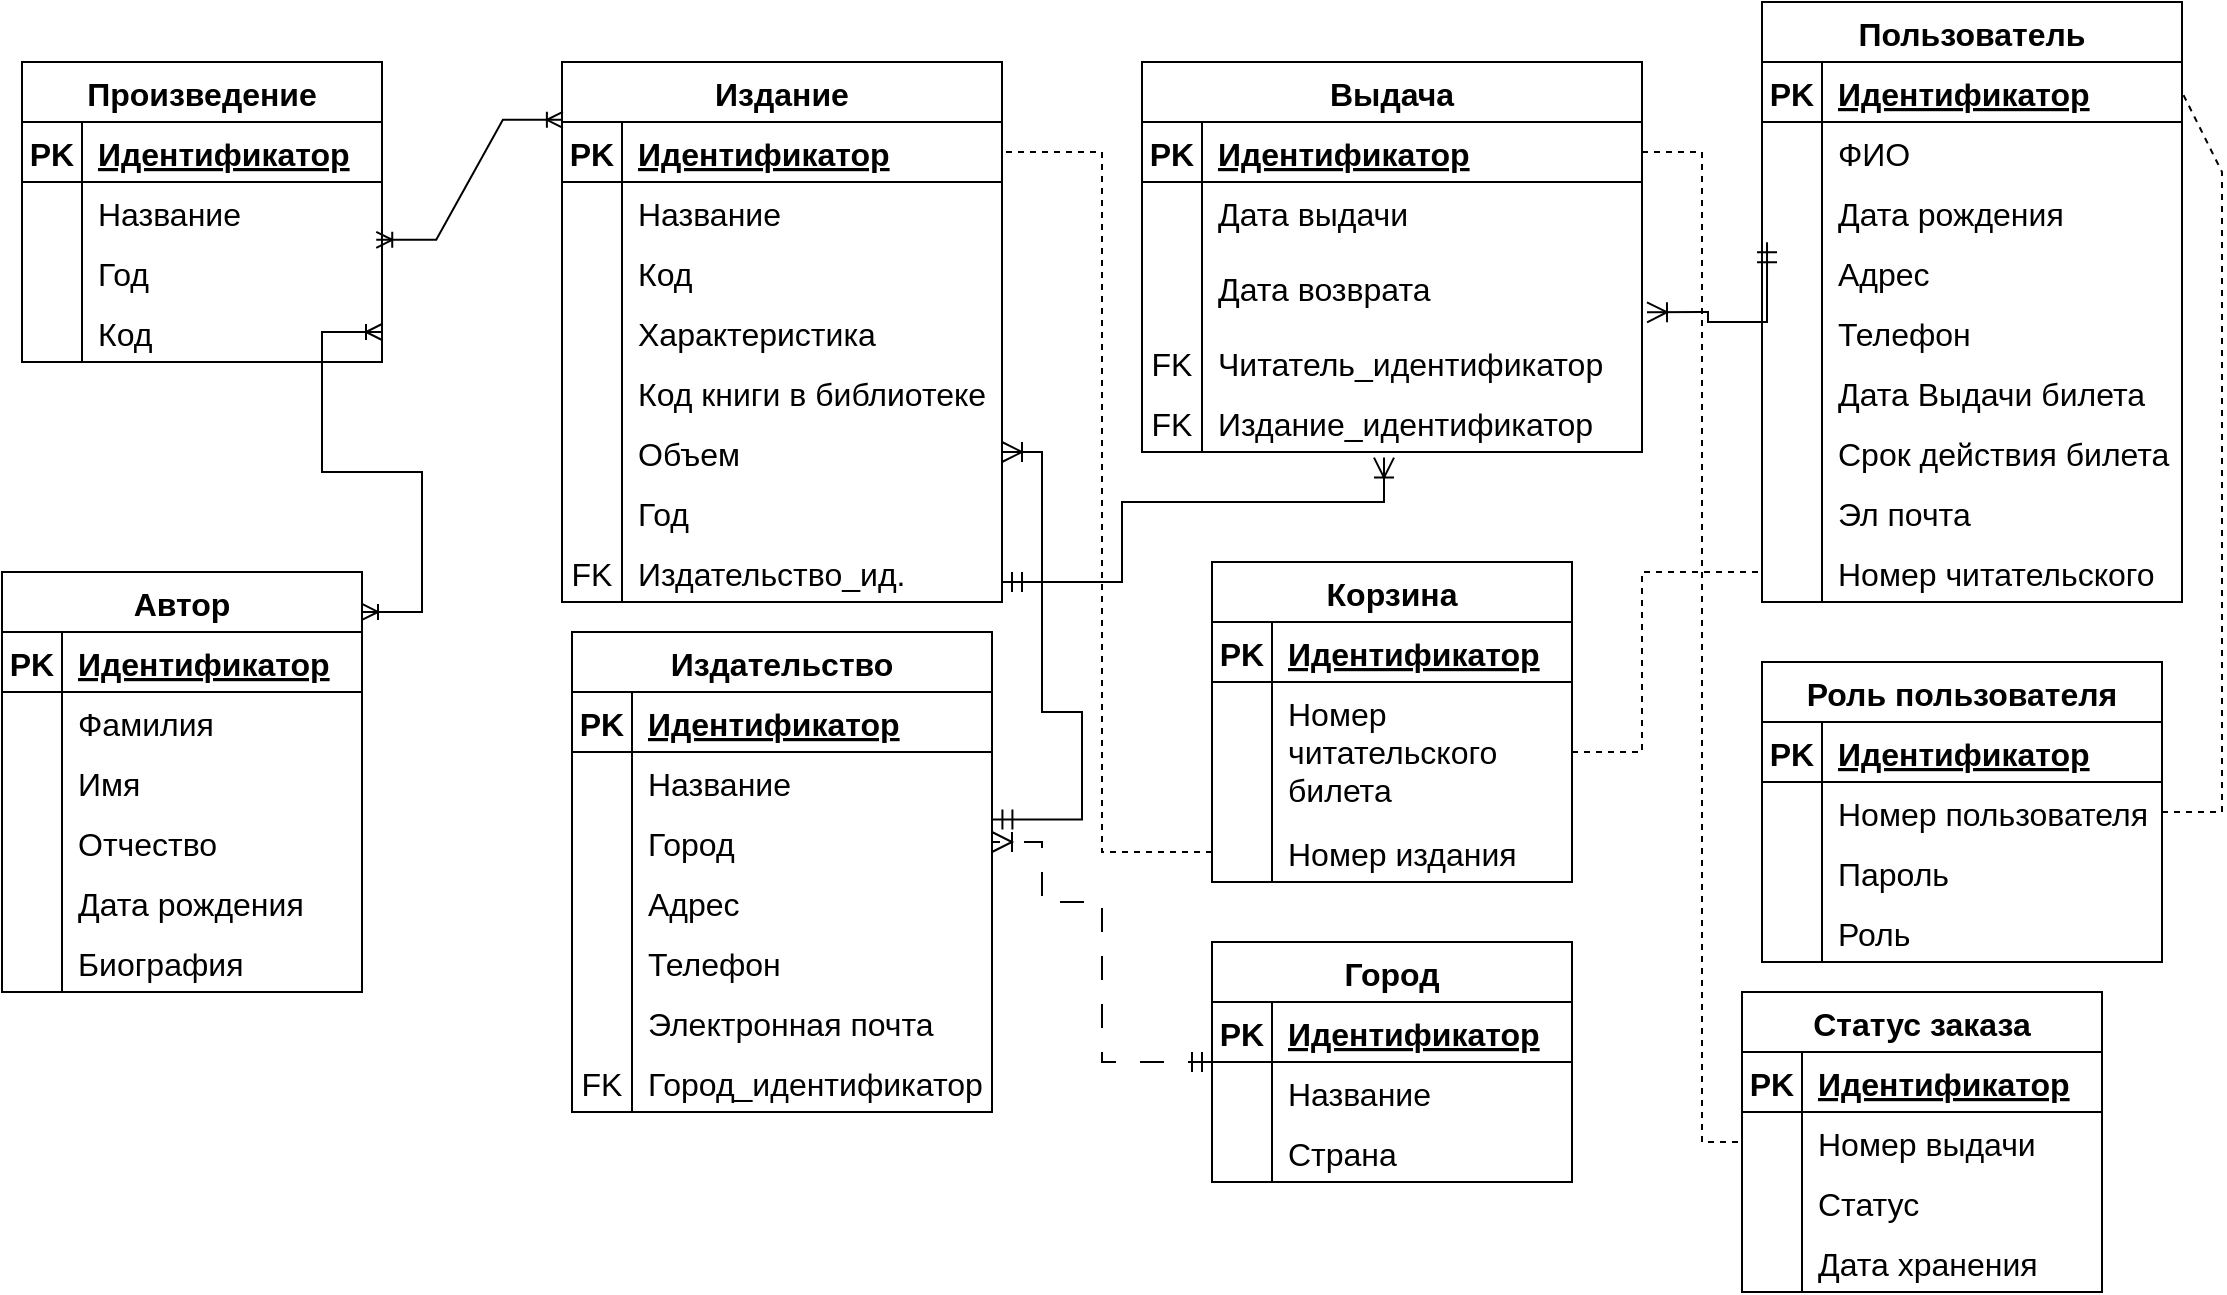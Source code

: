 <mxfile version="21.0.4" type="device"><diagram name="Page-1" id="e56a1550-8fbb-45ad-956c-1786394a9013"><mxGraphModel dx="1335" dy="730" grid="1" gridSize="10" guides="1" tooltips="1" connect="1" arrows="1" fold="1" page="1" pageScale="1" pageWidth="1100" pageHeight="850" background="none" math="0" shadow="0"><root><mxCell id="0"/><mxCell id="1" parent="0"/><mxCell id="myYIvVe0t33421_uYdhf-17" value="Пользователь" style="shape=table;startSize=30;container=1;collapsible=1;childLayout=tableLayout;fixedRows=1;rowLines=0;fontStyle=1;align=center;resizeLast=1;fontSize=16;" parent="1" vertex="1"><mxGeometry x="920" y="30" width="210" height="300" as="geometry"/></mxCell><mxCell id="myYIvVe0t33421_uYdhf-18" value="" style="shape=tableRow;horizontal=0;startSize=0;swimlaneHead=0;swimlaneBody=0;fillColor=none;collapsible=0;dropTarget=0;points=[[0,0.5],[1,0.5]];portConstraint=eastwest;top=0;left=0;right=0;bottom=1;fontSize=16;" parent="myYIvVe0t33421_uYdhf-17" vertex="1"><mxGeometry y="30" width="210" height="30" as="geometry"/></mxCell><mxCell id="myYIvVe0t33421_uYdhf-19" value="PK" style="shape=partialRectangle;connectable=0;fillColor=none;top=0;left=0;bottom=0;right=0;fontStyle=1;overflow=hidden;fontSize=16;" parent="myYIvVe0t33421_uYdhf-18" vertex="1"><mxGeometry width="30" height="30" as="geometry"><mxRectangle width="30" height="30" as="alternateBounds"/></mxGeometry></mxCell><mxCell id="myYIvVe0t33421_uYdhf-20" value="Идентификатор" style="shape=partialRectangle;connectable=0;fillColor=none;top=0;left=0;bottom=0;right=0;align=left;spacingLeft=6;fontStyle=5;overflow=hidden;fontSize=16;" parent="myYIvVe0t33421_uYdhf-18" vertex="1"><mxGeometry x="30" width="180" height="30" as="geometry"><mxRectangle width="180" height="30" as="alternateBounds"/></mxGeometry></mxCell><mxCell id="myYIvVe0t33421_uYdhf-21" value="" style="shape=tableRow;horizontal=0;startSize=0;swimlaneHead=0;swimlaneBody=0;fillColor=none;collapsible=0;dropTarget=0;points=[[0,0.5],[1,0.5]];portConstraint=eastwest;top=0;left=0;right=0;bottom=0;fontSize=16;" parent="myYIvVe0t33421_uYdhf-17" vertex="1"><mxGeometry y="60" width="210" height="30" as="geometry"/></mxCell><mxCell id="myYIvVe0t33421_uYdhf-22" value="" style="shape=partialRectangle;connectable=0;fillColor=none;top=0;left=0;bottom=0;right=0;editable=1;overflow=hidden;fontSize=16;" parent="myYIvVe0t33421_uYdhf-21" vertex="1"><mxGeometry width="30" height="30" as="geometry"><mxRectangle width="30" height="30" as="alternateBounds"/></mxGeometry></mxCell><mxCell id="myYIvVe0t33421_uYdhf-23" value="ФИО" style="shape=partialRectangle;connectable=0;fillColor=none;top=0;left=0;bottom=0;right=0;align=left;spacingLeft=6;overflow=hidden;fontSize=16;" parent="myYIvVe0t33421_uYdhf-21" vertex="1"><mxGeometry x="30" width="180" height="30" as="geometry"><mxRectangle width="180" height="30" as="alternateBounds"/></mxGeometry></mxCell><mxCell id="myYIvVe0t33421_uYdhf-24" value="" style="shape=tableRow;horizontal=0;startSize=0;swimlaneHead=0;swimlaneBody=0;fillColor=none;collapsible=0;dropTarget=0;points=[[0,0.5],[1,0.5]];portConstraint=eastwest;top=0;left=0;right=0;bottom=0;fontSize=16;" parent="myYIvVe0t33421_uYdhf-17" vertex="1"><mxGeometry y="90" width="210" height="30" as="geometry"/></mxCell><mxCell id="myYIvVe0t33421_uYdhf-25" value="" style="shape=partialRectangle;connectable=0;fillColor=none;top=0;left=0;bottom=0;right=0;editable=1;overflow=hidden;fontSize=16;" parent="myYIvVe0t33421_uYdhf-24" vertex="1"><mxGeometry width="30" height="30" as="geometry"><mxRectangle width="30" height="30" as="alternateBounds"/></mxGeometry></mxCell><mxCell id="myYIvVe0t33421_uYdhf-26" value="Дата рождения" style="shape=partialRectangle;connectable=0;fillColor=none;top=0;left=0;bottom=0;right=0;align=left;spacingLeft=6;overflow=hidden;fontSize=16;" parent="myYIvVe0t33421_uYdhf-24" vertex="1"><mxGeometry x="30" width="180" height="30" as="geometry"><mxRectangle width="180" height="30" as="alternateBounds"/></mxGeometry></mxCell><mxCell id="myYIvVe0t33421_uYdhf-27" value="" style="shape=tableRow;horizontal=0;startSize=0;swimlaneHead=0;swimlaneBody=0;fillColor=none;collapsible=0;dropTarget=0;points=[[0,0.5],[1,0.5]];portConstraint=eastwest;top=0;left=0;right=0;bottom=0;fontSize=16;" parent="myYIvVe0t33421_uYdhf-17" vertex="1"><mxGeometry y="120" width="210" height="30" as="geometry"/></mxCell><mxCell id="myYIvVe0t33421_uYdhf-28" value="" style="shape=partialRectangle;connectable=0;fillColor=none;top=0;left=0;bottom=0;right=0;editable=1;overflow=hidden;fontSize=16;" parent="myYIvVe0t33421_uYdhf-27" vertex="1"><mxGeometry width="30" height="30" as="geometry"><mxRectangle width="30" height="30" as="alternateBounds"/></mxGeometry></mxCell><mxCell id="myYIvVe0t33421_uYdhf-29" value="Адрес" style="shape=partialRectangle;connectable=0;fillColor=none;top=0;left=0;bottom=0;right=0;align=left;spacingLeft=6;overflow=hidden;fontSize=16;" parent="myYIvVe0t33421_uYdhf-27" vertex="1"><mxGeometry x="30" width="180" height="30" as="geometry"><mxRectangle width="180" height="30" as="alternateBounds"/></mxGeometry></mxCell><mxCell id="myYIvVe0t33421_uYdhf-30" value="" style="shape=tableRow;horizontal=0;startSize=0;swimlaneHead=0;swimlaneBody=0;fillColor=none;collapsible=0;dropTarget=0;points=[[0,0.5],[1,0.5]];portConstraint=eastwest;top=0;left=0;right=0;bottom=0;fontSize=16;" parent="myYIvVe0t33421_uYdhf-17" vertex="1"><mxGeometry y="150" width="210" height="30" as="geometry"/></mxCell><mxCell id="myYIvVe0t33421_uYdhf-31" value="" style="shape=partialRectangle;connectable=0;fillColor=none;top=0;left=0;bottom=0;right=0;editable=1;overflow=hidden;fontSize=16;" parent="myYIvVe0t33421_uYdhf-30" vertex="1"><mxGeometry width="30" height="30" as="geometry"><mxRectangle width="30" height="30" as="alternateBounds"/></mxGeometry></mxCell><mxCell id="myYIvVe0t33421_uYdhf-32" value="Телефон" style="shape=partialRectangle;connectable=0;fillColor=none;top=0;left=0;bottom=0;right=0;align=left;spacingLeft=6;overflow=hidden;fontSize=16;" parent="myYIvVe0t33421_uYdhf-30" vertex="1"><mxGeometry x="30" width="180" height="30" as="geometry"><mxRectangle width="180" height="30" as="alternateBounds"/></mxGeometry></mxCell><mxCell id="myYIvVe0t33421_uYdhf-33" value="" style="shape=tableRow;horizontal=0;startSize=0;swimlaneHead=0;swimlaneBody=0;fillColor=none;collapsible=0;dropTarget=0;points=[[0,0.5],[1,0.5]];portConstraint=eastwest;top=0;left=0;right=0;bottom=0;fontSize=16;" parent="myYIvVe0t33421_uYdhf-17" vertex="1"><mxGeometry y="180" width="210" height="30" as="geometry"/></mxCell><mxCell id="myYIvVe0t33421_uYdhf-34" value="" style="shape=partialRectangle;connectable=0;fillColor=none;top=0;left=0;bottom=0;right=0;editable=1;overflow=hidden;fontSize=16;" parent="myYIvVe0t33421_uYdhf-33" vertex="1"><mxGeometry width="30" height="30" as="geometry"><mxRectangle width="30" height="30" as="alternateBounds"/></mxGeometry></mxCell><mxCell id="myYIvVe0t33421_uYdhf-35" value="Дата Выдачи билета" style="shape=partialRectangle;connectable=0;fillColor=none;top=0;left=0;bottom=0;right=0;align=left;spacingLeft=6;overflow=hidden;fontSize=16;" parent="myYIvVe0t33421_uYdhf-33" vertex="1"><mxGeometry x="30" width="180" height="30" as="geometry"><mxRectangle width="180" height="30" as="alternateBounds"/></mxGeometry></mxCell><mxCell id="myYIvVe0t33421_uYdhf-36" value="" style="shape=tableRow;horizontal=0;startSize=0;swimlaneHead=0;swimlaneBody=0;fillColor=none;collapsible=0;dropTarget=0;points=[[0,0.5],[1,0.5]];portConstraint=eastwest;top=0;left=0;right=0;bottom=0;fontSize=16;" parent="myYIvVe0t33421_uYdhf-17" vertex="1"><mxGeometry y="210" width="210" height="30" as="geometry"/></mxCell><mxCell id="myYIvVe0t33421_uYdhf-37" value="" style="shape=partialRectangle;connectable=0;fillColor=none;top=0;left=0;bottom=0;right=0;editable=1;overflow=hidden;fontSize=16;" parent="myYIvVe0t33421_uYdhf-36" vertex="1"><mxGeometry width="30" height="30" as="geometry"><mxRectangle width="30" height="30" as="alternateBounds"/></mxGeometry></mxCell><mxCell id="myYIvVe0t33421_uYdhf-38" value="Срок действия билета" style="shape=partialRectangle;connectable=0;fillColor=none;top=0;left=0;bottom=0;right=0;align=left;spacingLeft=6;overflow=hidden;fontSize=16;" parent="myYIvVe0t33421_uYdhf-36" vertex="1"><mxGeometry x="30" width="180" height="30" as="geometry"><mxRectangle width="180" height="30" as="alternateBounds"/></mxGeometry></mxCell><mxCell id="UnavLUG_E9TTAI3hczFX-31" value="" style="shape=tableRow;horizontal=0;startSize=0;swimlaneHead=0;swimlaneBody=0;fillColor=none;collapsible=0;dropTarget=0;points=[[0,0.5],[1,0.5]];portConstraint=eastwest;top=0;left=0;right=0;bottom=0;fontSize=16;" vertex="1" parent="myYIvVe0t33421_uYdhf-17"><mxGeometry y="240" width="210" height="30" as="geometry"/></mxCell><mxCell id="UnavLUG_E9TTAI3hczFX-32" value="" style="shape=partialRectangle;connectable=0;fillColor=none;top=0;left=0;bottom=0;right=0;editable=1;overflow=hidden;fontSize=16;" vertex="1" parent="UnavLUG_E9TTAI3hczFX-31"><mxGeometry width="30" height="30" as="geometry"><mxRectangle width="30" height="30" as="alternateBounds"/></mxGeometry></mxCell><mxCell id="UnavLUG_E9TTAI3hczFX-33" value="Эл почта" style="shape=partialRectangle;connectable=0;fillColor=none;top=0;left=0;bottom=0;right=0;align=left;spacingLeft=6;overflow=hidden;fontSize=16;" vertex="1" parent="UnavLUG_E9TTAI3hczFX-31"><mxGeometry x="30" width="180" height="30" as="geometry"><mxRectangle width="180" height="30" as="alternateBounds"/></mxGeometry></mxCell><mxCell id="UnavLUG_E9TTAI3hczFX-59" value="" style="shape=tableRow;horizontal=0;startSize=0;swimlaneHead=0;swimlaneBody=0;fillColor=none;collapsible=0;dropTarget=0;points=[[0,0.5],[1,0.5]];portConstraint=eastwest;top=0;left=0;right=0;bottom=0;fontSize=16;" vertex="1" parent="myYIvVe0t33421_uYdhf-17"><mxGeometry y="270" width="210" height="30" as="geometry"/></mxCell><mxCell id="UnavLUG_E9TTAI3hczFX-60" value="" style="shape=partialRectangle;connectable=0;fillColor=none;top=0;left=0;bottom=0;right=0;editable=1;overflow=hidden;fontSize=16;" vertex="1" parent="UnavLUG_E9TTAI3hczFX-59"><mxGeometry width="30" height="30" as="geometry"><mxRectangle width="30" height="30" as="alternateBounds"/></mxGeometry></mxCell><mxCell id="UnavLUG_E9TTAI3hczFX-61" value="Номер читательского" style="shape=partialRectangle;connectable=0;fillColor=none;top=0;left=0;bottom=0;right=0;align=left;spacingLeft=6;overflow=hidden;fontSize=16;" vertex="1" parent="UnavLUG_E9TTAI3hczFX-59"><mxGeometry x="30" width="180" height="30" as="geometry"><mxRectangle width="180" height="30" as="alternateBounds"/></mxGeometry></mxCell><mxCell id="myYIvVe0t33421_uYdhf-39" value="Издание" style="shape=table;startSize=30;container=1;collapsible=1;childLayout=tableLayout;fixedRows=1;rowLines=0;fontStyle=1;align=center;resizeLast=1;fontSize=16;" parent="1" vertex="1"><mxGeometry x="320" y="60" width="220" height="270" as="geometry"/></mxCell><mxCell id="myYIvVe0t33421_uYdhf-40" value="" style="shape=tableRow;horizontal=0;startSize=0;swimlaneHead=0;swimlaneBody=0;fillColor=none;collapsible=0;dropTarget=0;points=[[0,0.5],[1,0.5]];portConstraint=eastwest;top=0;left=0;right=0;bottom=1;fontSize=16;" parent="myYIvVe0t33421_uYdhf-39" vertex="1"><mxGeometry y="30" width="220" height="30" as="geometry"/></mxCell><mxCell id="myYIvVe0t33421_uYdhf-41" value="PK" style="shape=partialRectangle;connectable=0;fillColor=none;top=0;left=0;bottom=0;right=0;fontStyle=1;overflow=hidden;fontSize=16;" parent="myYIvVe0t33421_uYdhf-40" vertex="1"><mxGeometry width="30" height="30" as="geometry"><mxRectangle width="30" height="30" as="alternateBounds"/></mxGeometry></mxCell><mxCell id="myYIvVe0t33421_uYdhf-42" value="Идентификатор" style="shape=partialRectangle;connectable=0;fillColor=none;top=0;left=0;bottom=0;right=0;align=left;spacingLeft=6;fontStyle=5;overflow=hidden;fontSize=16;" parent="myYIvVe0t33421_uYdhf-40" vertex="1"><mxGeometry x="30" width="190" height="30" as="geometry"><mxRectangle width="190" height="30" as="alternateBounds"/></mxGeometry></mxCell><mxCell id="myYIvVe0t33421_uYdhf-43" value="" style="shape=tableRow;horizontal=0;startSize=0;swimlaneHead=0;swimlaneBody=0;fillColor=none;collapsible=0;dropTarget=0;points=[[0,0.5],[1,0.5]];portConstraint=eastwest;top=0;left=0;right=0;bottom=0;fontSize=16;" parent="myYIvVe0t33421_uYdhf-39" vertex="1"><mxGeometry y="60" width="220" height="30" as="geometry"/></mxCell><mxCell id="myYIvVe0t33421_uYdhf-44" value="" style="shape=partialRectangle;connectable=0;fillColor=none;top=0;left=0;bottom=0;right=0;editable=1;overflow=hidden;fontSize=16;" parent="myYIvVe0t33421_uYdhf-43" vertex="1"><mxGeometry width="30" height="30" as="geometry"><mxRectangle width="30" height="30" as="alternateBounds"/></mxGeometry></mxCell><mxCell id="myYIvVe0t33421_uYdhf-45" value="Название" style="shape=partialRectangle;connectable=0;fillColor=none;top=0;left=0;bottom=0;right=0;align=left;spacingLeft=6;overflow=hidden;fontSize=16;" parent="myYIvVe0t33421_uYdhf-43" vertex="1"><mxGeometry x="30" width="190" height="30" as="geometry"><mxRectangle width="190" height="30" as="alternateBounds"/></mxGeometry></mxCell><mxCell id="Va_UEapmB3IyNcj6LLNK-4" value="" style="shape=tableRow;horizontal=0;startSize=0;swimlaneHead=0;swimlaneBody=0;fillColor=none;collapsible=0;dropTarget=0;points=[[0,0.5],[1,0.5]];portConstraint=eastwest;top=0;left=0;right=0;bottom=0;fontSize=16;" parent="myYIvVe0t33421_uYdhf-39" vertex="1"><mxGeometry y="90" width="220" height="30" as="geometry"/></mxCell><mxCell id="Va_UEapmB3IyNcj6LLNK-5" value="" style="shape=partialRectangle;connectable=0;fillColor=none;top=0;left=0;bottom=0;right=0;editable=1;overflow=hidden;fontSize=16;" parent="Va_UEapmB3IyNcj6LLNK-4" vertex="1"><mxGeometry width="30" height="30" as="geometry"><mxRectangle width="30" height="30" as="alternateBounds"/></mxGeometry></mxCell><mxCell id="Va_UEapmB3IyNcj6LLNK-6" value="Код" style="shape=partialRectangle;connectable=0;fillColor=none;top=0;left=0;bottom=0;right=0;align=left;spacingLeft=6;overflow=hidden;fontSize=16;" parent="Va_UEapmB3IyNcj6LLNK-4" vertex="1"><mxGeometry x="30" width="190" height="30" as="geometry"><mxRectangle width="190" height="30" as="alternateBounds"/></mxGeometry></mxCell><mxCell id="myYIvVe0t33421_uYdhf-46" value="" style="shape=tableRow;horizontal=0;startSize=0;swimlaneHead=0;swimlaneBody=0;fillColor=none;collapsible=0;dropTarget=0;points=[[0,0.5],[1,0.5]];portConstraint=eastwest;top=0;left=0;right=0;bottom=0;fontSize=16;" parent="myYIvVe0t33421_uYdhf-39" vertex="1"><mxGeometry y="120" width="220" height="30" as="geometry"/></mxCell><mxCell id="myYIvVe0t33421_uYdhf-47" value="" style="shape=partialRectangle;connectable=0;fillColor=none;top=0;left=0;bottom=0;right=0;editable=1;overflow=hidden;fontSize=16;" parent="myYIvVe0t33421_uYdhf-46" vertex="1"><mxGeometry width="30" height="30" as="geometry"><mxRectangle width="30" height="30" as="alternateBounds"/></mxGeometry></mxCell><mxCell id="myYIvVe0t33421_uYdhf-48" value="Характеристика" style="shape=partialRectangle;connectable=0;fillColor=none;top=0;left=0;bottom=0;right=0;align=left;spacingLeft=6;overflow=hidden;fontSize=16;" parent="myYIvVe0t33421_uYdhf-46" vertex="1"><mxGeometry x="30" width="190" height="30" as="geometry"><mxRectangle width="190" height="30" as="alternateBounds"/></mxGeometry></mxCell><mxCell id="3TWzsh1yRU3ndMUrDS3X-3" value="" style="shape=tableRow;horizontal=0;startSize=0;swimlaneHead=0;swimlaneBody=0;fillColor=none;collapsible=0;dropTarget=0;points=[[0,0.5],[1,0.5]];portConstraint=eastwest;top=0;left=0;right=0;bottom=0;fontSize=16;" parent="myYIvVe0t33421_uYdhf-39" vertex="1"><mxGeometry y="150" width="220" height="30" as="geometry"/></mxCell><mxCell id="3TWzsh1yRU3ndMUrDS3X-4" value="" style="shape=partialRectangle;connectable=0;fillColor=none;top=0;left=0;bottom=0;right=0;editable=1;overflow=hidden;fontSize=16;" parent="3TWzsh1yRU3ndMUrDS3X-3" vertex="1"><mxGeometry width="30" height="30" as="geometry"><mxRectangle width="30" height="30" as="alternateBounds"/></mxGeometry></mxCell><mxCell id="3TWzsh1yRU3ndMUrDS3X-5" value="Код книги в библиотеке" style="shape=partialRectangle;connectable=0;fillColor=none;top=0;left=0;bottom=0;right=0;align=left;spacingLeft=6;overflow=hidden;fontSize=16;" parent="3TWzsh1yRU3ndMUrDS3X-3" vertex="1"><mxGeometry x="30" width="190" height="30" as="geometry"><mxRectangle width="190" height="30" as="alternateBounds"/></mxGeometry></mxCell><mxCell id="myYIvVe0t33421_uYdhf-49" value="" style="shape=tableRow;horizontal=0;startSize=0;swimlaneHead=0;swimlaneBody=0;fillColor=none;collapsible=0;dropTarget=0;points=[[0,0.5],[1,0.5]];portConstraint=eastwest;top=0;left=0;right=0;bottom=0;fontSize=16;" parent="myYIvVe0t33421_uYdhf-39" vertex="1"><mxGeometry y="180" width="220" height="30" as="geometry"/></mxCell><mxCell id="myYIvVe0t33421_uYdhf-50" value="" style="shape=partialRectangle;connectable=0;fillColor=none;top=0;left=0;bottom=0;right=0;editable=1;overflow=hidden;fontSize=16;" parent="myYIvVe0t33421_uYdhf-49" vertex="1"><mxGeometry width="30" height="30" as="geometry"><mxRectangle width="30" height="30" as="alternateBounds"/></mxGeometry></mxCell><mxCell id="myYIvVe0t33421_uYdhf-51" value="Объем" style="shape=partialRectangle;connectable=0;fillColor=none;top=0;left=0;bottom=0;right=0;align=left;spacingLeft=6;overflow=hidden;fontSize=16;" parent="myYIvVe0t33421_uYdhf-49" vertex="1"><mxGeometry x="30" width="190" height="30" as="geometry"><mxRectangle width="190" height="30" as="alternateBounds"/></mxGeometry></mxCell><mxCell id="myYIvVe0t33421_uYdhf-65" value="" style="shape=tableRow;horizontal=0;startSize=0;swimlaneHead=0;swimlaneBody=0;fillColor=none;collapsible=0;dropTarget=0;points=[[0,0.5],[1,0.5]];portConstraint=eastwest;top=0;left=0;right=0;bottom=0;fontSize=16;" parent="myYIvVe0t33421_uYdhf-39" vertex="1"><mxGeometry y="210" width="220" height="30" as="geometry"/></mxCell><mxCell id="myYIvVe0t33421_uYdhf-66" value="" style="shape=partialRectangle;connectable=0;fillColor=none;top=0;left=0;bottom=0;right=0;editable=1;overflow=hidden;fontSize=16;" parent="myYIvVe0t33421_uYdhf-65" vertex="1"><mxGeometry width="30" height="30" as="geometry"><mxRectangle width="30" height="30" as="alternateBounds"/></mxGeometry></mxCell><mxCell id="myYIvVe0t33421_uYdhf-67" value="Год" style="shape=partialRectangle;connectable=0;fillColor=none;top=0;left=0;bottom=0;right=0;align=left;spacingLeft=6;overflow=hidden;fontSize=16;" parent="myYIvVe0t33421_uYdhf-65" vertex="1"><mxGeometry x="30" width="190" height="30" as="geometry"><mxRectangle width="190" height="30" as="alternateBounds"/></mxGeometry></mxCell><mxCell id="myYIvVe0t33421_uYdhf-88" value="" style="shape=tableRow;horizontal=0;startSize=0;swimlaneHead=0;swimlaneBody=0;fillColor=none;collapsible=0;dropTarget=0;points=[[0,0.5],[1,0.5]];portConstraint=eastwest;top=0;left=0;right=0;bottom=0;fontSize=16;" parent="myYIvVe0t33421_uYdhf-39" vertex="1"><mxGeometry y="240" width="220" height="30" as="geometry"/></mxCell><mxCell id="myYIvVe0t33421_uYdhf-89" value="FK" style="shape=partialRectangle;connectable=0;fillColor=none;top=0;left=0;bottom=0;right=0;fontStyle=0;overflow=hidden;fontSize=16;" parent="myYIvVe0t33421_uYdhf-88" vertex="1"><mxGeometry width="30" height="30" as="geometry"><mxRectangle width="30" height="30" as="alternateBounds"/></mxGeometry></mxCell><mxCell id="myYIvVe0t33421_uYdhf-90" value="Издательство_ид." style="shape=partialRectangle;connectable=0;fillColor=none;top=0;left=0;bottom=0;right=0;align=left;spacingLeft=6;fontStyle=0;overflow=hidden;fontSize=16;" parent="myYIvVe0t33421_uYdhf-88" vertex="1"><mxGeometry x="30" width="190" height="30" as="geometry"><mxRectangle width="190" height="30" as="alternateBounds"/></mxGeometry></mxCell><mxCell id="myYIvVe0t33421_uYdhf-52" value="Издательство" style="shape=table;startSize=30;container=1;collapsible=1;childLayout=tableLayout;fixedRows=1;rowLines=0;fontStyle=1;align=center;resizeLast=1;fontSize=16;" parent="1" vertex="1"><mxGeometry x="325" y="345" width="210" height="240" as="geometry"/></mxCell><mxCell id="myYIvVe0t33421_uYdhf-53" value="" style="shape=tableRow;horizontal=0;startSize=0;swimlaneHead=0;swimlaneBody=0;fillColor=none;collapsible=0;dropTarget=0;points=[[0,0.5],[1,0.5]];portConstraint=eastwest;top=0;left=0;right=0;bottom=1;fontSize=16;" parent="myYIvVe0t33421_uYdhf-52" vertex="1"><mxGeometry y="30" width="210" height="30" as="geometry"/></mxCell><mxCell id="myYIvVe0t33421_uYdhf-54" value="PK" style="shape=partialRectangle;connectable=0;fillColor=none;top=0;left=0;bottom=0;right=0;fontStyle=1;overflow=hidden;fontSize=16;" parent="myYIvVe0t33421_uYdhf-53" vertex="1"><mxGeometry width="30" height="30" as="geometry"><mxRectangle width="30" height="30" as="alternateBounds"/></mxGeometry></mxCell><mxCell id="myYIvVe0t33421_uYdhf-55" value="Идентификатор" style="shape=partialRectangle;connectable=0;fillColor=none;top=0;left=0;bottom=0;right=0;align=left;spacingLeft=6;fontStyle=5;overflow=hidden;fontSize=16;" parent="myYIvVe0t33421_uYdhf-53" vertex="1"><mxGeometry x="30" width="180" height="30" as="geometry"><mxRectangle width="180" height="30" as="alternateBounds"/></mxGeometry></mxCell><mxCell id="myYIvVe0t33421_uYdhf-56" value="" style="shape=tableRow;horizontal=0;startSize=0;swimlaneHead=0;swimlaneBody=0;fillColor=none;collapsible=0;dropTarget=0;points=[[0,0.5],[1,0.5]];portConstraint=eastwest;top=0;left=0;right=0;bottom=0;fontSize=16;" parent="myYIvVe0t33421_uYdhf-52" vertex="1"><mxGeometry y="60" width="210" height="30" as="geometry"/></mxCell><mxCell id="myYIvVe0t33421_uYdhf-57" value="" style="shape=partialRectangle;connectable=0;fillColor=none;top=0;left=0;bottom=0;right=0;editable=1;overflow=hidden;fontSize=16;" parent="myYIvVe0t33421_uYdhf-56" vertex="1"><mxGeometry width="30" height="30" as="geometry"><mxRectangle width="30" height="30" as="alternateBounds"/></mxGeometry></mxCell><mxCell id="myYIvVe0t33421_uYdhf-58" value="Название" style="shape=partialRectangle;connectable=0;fillColor=none;top=0;left=0;bottom=0;right=0;align=left;spacingLeft=6;overflow=hidden;fontSize=16;" parent="myYIvVe0t33421_uYdhf-56" vertex="1"><mxGeometry x="30" width="180" height="30" as="geometry"><mxRectangle width="180" height="30" as="alternateBounds"/></mxGeometry></mxCell><mxCell id="myYIvVe0t33421_uYdhf-59" value="" style="shape=tableRow;horizontal=0;startSize=0;swimlaneHead=0;swimlaneBody=0;fillColor=none;collapsible=0;dropTarget=0;points=[[0,0.5],[1,0.5]];portConstraint=eastwest;top=0;left=0;right=0;bottom=0;fontSize=16;" parent="myYIvVe0t33421_uYdhf-52" vertex="1"><mxGeometry y="90" width="210" height="30" as="geometry"/></mxCell><mxCell id="myYIvVe0t33421_uYdhf-60" value="" style="shape=partialRectangle;connectable=0;fillColor=none;top=0;left=0;bottom=0;right=0;editable=1;overflow=hidden;fontSize=16;" parent="myYIvVe0t33421_uYdhf-59" vertex="1"><mxGeometry width="30" height="30" as="geometry"><mxRectangle width="30" height="30" as="alternateBounds"/></mxGeometry></mxCell><mxCell id="myYIvVe0t33421_uYdhf-61" value="Город" style="shape=partialRectangle;connectable=0;fillColor=none;top=0;left=0;bottom=0;right=0;align=left;spacingLeft=6;overflow=hidden;fontSize=16;" parent="myYIvVe0t33421_uYdhf-59" vertex="1"><mxGeometry x="30" width="180" height="30" as="geometry"><mxRectangle width="180" height="30" as="alternateBounds"/></mxGeometry></mxCell><mxCell id="myYIvVe0t33421_uYdhf-62" value="" style="shape=tableRow;horizontal=0;startSize=0;swimlaneHead=0;swimlaneBody=0;fillColor=none;collapsible=0;dropTarget=0;points=[[0,0.5],[1,0.5]];portConstraint=eastwest;top=0;left=0;right=0;bottom=0;fontSize=16;" parent="myYIvVe0t33421_uYdhf-52" vertex="1"><mxGeometry y="120" width="210" height="30" as="geometry"/></mxCell><mxCell id="myYIvVe0t33421_uYdhf-63" value="" style="shape=partialRectangle;connectable=0;fillColor=none;top=0;left=0;bottom=0;right=0;editable=1;overflow=hidden;fontSize=16;" parent="myYIvVe0t33421_uYdhf-62" vertex="1"><mxGeometry width="30" height="30" as="geometry"><mxRectangle width="30" height="30" as="alternateBounds"/></mxGeometry></mxCell><mxCell id="myYIvVe0t33421_uYdhf-64" value="Адрес" style="shape=partialRectangle;connectable=0;fillColor=none;top=0;left=0;bottom=0;right=0;align=left;spacingLeft=6;overflow=hidden;fontSize=16;" parent="myYIvVe0t33421_uYdhf-62" vertex="1"><mxGeometry x="30" width="180" height="30" as="geometry"><mxRectangle width="180" height="30" as="alternateBounds"/></mxGeometry></mxCell><mxCell id="myYIvVe0t33421_uYdhf-92" value="" style="shape=tableRow;horizontal=0;startSize=0;swimlaneHead=0;swimlaneBody=0;fillColor=none;collapsible=0;dropTarget=0;points=[[0,0.5],[1,0.5]];portConstraint=eastwest;top=0;left=0;right=0;bottom=0;fontSize=16;" parent="myYIvVe0t33421_uYdhf-52" vertex="1"><mxGeometry y="150" width="210" height="30" as="geometry"/></mxCell><mxCell id="myYIvVe0t33421_uYdhf-93" value="" style="shape=partialRectangle;connectable=0;fillColor=none;top=0;left=0;bottom=0;right=0;editable=1;overflow=hidden;fontSize=16;" parent="myYIvVe0t33421_uYdhf-92" vertex="1"><mxGeometry width="30" height="30" as="geometry"><mxRectangle width="30" height="30" as="alternateBounds"/></mxGeometry></mxCell><mxCell id="myYIvVe0t33421_uYdhf-94" value="Телефон" style="shape=partialRectangle;connectable=0;fillColor=none;top=0;left=0;bottom=0;right=0;align=left;spacingLeft=6;overflow=hidden;fontSize=16;" parent="myYIvVe0t33421_uYdhf-92" vertex="1"><mxGeometry x="30" width="180" height="30" as="geometry"><mxRectangle width="180" height="30" as="alternateBounds"/></mxGeometry></mxCell><mxCell id="myYIvVe0t33421_uYdhf-95" value="" style="shape=tableRow;horizontal=0;startSize=0;swimlaneHead=0;swimlaneBody=0;fillColor=none;collapsible=0;dropTarget=0;points=[[0,0.5],[1,0.5]];portConstraint=eastwest;top=0;left=0;right=0;bottom=0;fontSize=16;" parent="myYIvVe0t33421_uYdhf-52" vertex="1"><mxGeometry y="180" width="210" height="30" as="geometry"/></mxCell><mxCell id="myYIvVe0t33421_uYdhf-96" value="" style="shape=partialRectangle;connectable=0;fillColor=none;top=0;left=0;bottom=0;right=0;editable=1;overflow=hidden;fontSize=16;" parent="myYIvVe0t33421_uYdhf-95" vertex="1"><mxGeometry width="30" height="30" as="geometry"><mxRectangle width="30" height="30" as="alternateBounds"/></mxGeometry></mxCell><mxCell id="myYIvVe0t33421_uYdhf-97" value="Электронная почта" style="shape=partialRectangle;connectable=0;fillColor=none;top=0;left=0;bottom=0;right=0;align=left;spacingLeft=6;overflow=hidden;fontSize=16;" parent="myYIvVe0t33421_uYdhf-95" vertex="1"><mxGeometry x="30" width="180" height="30" as="geometry"><mxRectangle width="180" height="30" as="alternateBounds"/></mxGeometry></mxCell><mxCell id="myYIvVe0t33421_uYdhf-99" value="" style="shape=tableRow;horizontal=0;startSize=0;swimlaneHead=0;swimlaneBody=0;fillColor=none;collapsible=0;dropTarget=0;points=[[0,0.5],[1,0.5]];portConstraint=eastwest;top=0;left=0;right=0;bottom=0;fontSize=16;" parent="myYIvVe0t33421_uYdhf-52" vertex="1"><mxGeometry y="210" width="210" height="30" as="geometry"/></mxCell><mxCell id="myYIvVe0t33421_uYdhf-100" value="FK" style="shape=partialRectangle;connectable=0;fillColor=none;top=0;left=0;bottom=0;right=0;fontStyle=0;overflow=hidden;fontSize=16;" parent="myYIvVe0t33421_uYdhf-99" vertex="1"><mxGeometry width="30" height="30" as="geometry"><mxRectangle width="30" height="30" as="alternateBounds"/></mxGeometry></mxCell><mxCell id="myYIvVe0t33421_uYdhf-101" value="Город_идентификатор" style="shape=partialRectangle;connectable=0;fillColor=none;top=0;left=0;bottom=0;right=0;align=left;spacingLeft=6;fontStyle=0;overflow=hidden;fontSize=16;" parent="myYIvVe0t33421_uYdhf-99" vertex="1"><mxGeometry x="30" width="180" height="30" as="geometry"><mxRectangle width="180" height="30" as="alternateBounds"/></mxGeometry></mxCell><mxCell id="myYIvVe0t33421_uYdhf-68" value="Город" style="shape=table;startSize=30;container=1;collapsible=1;childLayout=tableLayout;fixedRows=1;rowLines=0;fontStyle=1;align=center;resizeLast=1;fontSize=16;" parent="1" vertex="1"><mxGeometry x="645" y="500" width="180" height="120" as="geometry"/></mxCell><mxCell id="myYIvVe0t33421_uYdhf-69" value="" style="shape=tableRow;horizontal=0;startSize=0;swimlaneHead=0;swimlaneBody=0;fillColor=none;collapsible=0;dropTarget=0;points=[[0,0.5],[1,0.5]];portConstraint=eastwest;top=0;left=0;right=0;bottom=1;fontSize=16;" parent="myYIvVe0t33421_uYdhf-68" vertex="1"><mxGeometry y="30" width="180" height="30" as="geometry"/></mxCell><mxCell id="myYIvVe0t33421_uYdhf-70" value="PK" style="shape=partialRectangle;connectable=0;fillColor=none;top=0;left=0;bottom=0;right=0;fontStyle=1;overflow=hidden;fontSize=16;" parent="myYIvVe0t33421_uYdhf-69" vertex="1"><mxGeometry width="30" height="30" as="geometry"><mxRectangle width="30" height="30" as="alternateBounds"/></mxGeometry></mxCell><mxCell id="myYIvVe0t33421_uYdhf-71" value="Идентификатор" style="shape=partialRectangle;connectable=0;fillColor=none;top=0;left=0;bottom=0;right=0;align=left;spacingLeft=6;fontStyle=5;overflow=hidden;fontSize=16;" parent="myYIvVe0t33421_uYdhf-69" vertex="1"><mxGeometry x="30" width="150" height="30" as="geometry"><mxRectangle width="150" height="30" as="alternateBounds"/></mxGeometry></mxCell><mxCell id="myYIvVe0t33421_uYdhf-72" value="" style="shape=tableRow;horizontal=0;startSize=0;swimlaneHead=0;swimlaneBody=0;fillColor=none;collapsible=0;dropTarget=0;points=[[0,0.5],[1,0.5]];portConstraint=eastwest;top=0;left=0;right=0;bottom=0;fontSize=16;" parent="myYIvVe0t33421_uYdhf-68" vertex="1"><mxGeometry y="60" width="180" height="30" as="geometry"/></mxCell><mxCell id="myYIvVe0t33421_uYdhf-73" value="" style="shape=partialRectangle;connectable=0;fillColor=none;top=0;left=0;bottom=0;right=0;editable=1;overflow=hidden;fontSize=16;" parent="myYIvVe0t33421_uYdhf-72" vertex="1"><mxGeometry width="30" height="30" as="geometry"><mxRectangle width="30" height="30" as="alternateBounds"/></mxGeometry></mxCell><mxCell id="myYIvVe0t33421_uYdhf-74" value="Название" style="shape=partialRectangle;connectable=0;fillColor=none;top=0;left=0;bottom=0;right=0;align=left;spacingLeft=6;overflow=hidden;fontSize=16;" parent="myYIvVe0t33421_uYdhf-72" vertex="1"><mxGeometry x="30" width="150" height="30" as="geometry"><mxRectangle width="150" height="30" as="alternateBounds"/></mxGeometry></mxCell><mxCell id="myYIvVe0t33421_uYdhf-102" value="" style="shape=tableRow;horizontal=0;startSize=0;swimlaneHead=0;swimlaneBody=0;fillColor=none;collapsible=0;dropTarget=0;points=[[0,0.5],[1,0.5]];portConstraint=eastwest;top=0;left=0;right=0;bottom=0;fontSize=16;" parent="myYIvVe0t33421_uYdhf-68" vertex="1"><mxGeometry y="90" width="180" height="30" as="geometry"/></mxCell><mxCell id="myYIvVe0t33421_uYdhf-103" value="" style="shape=partialRectangle;connectable=0;fillColor=none;top=0;left=0;bottom=0;right=0;editable=1;overflow=hidden;fontSize=16;" parent="myYIvVe0t33421_uYdhf-102" vertex="1"><mxGeometry width="30" height="30" as="geometry"><mxRectangle width="30" height="30" as="alternateBounds"/></mxGeometry></mxCell><mxCell id="myYIvVe0t33421_uYdhf-104" value="Страна" style="shape=partialRectangle;connectable=0;fillColor=none;top=0;left=0;bottom=0;right=0;align=left;spacingLeft=6;overflow=hidden;fontSize=16;" parent="myYIvVe0t33421_uYdhf-102" vertex="1"><mxGeometry x="30" width="150" height="30" as="geometry"><mxRectangle width="150" height="30" as="alternateBounds"/></mxGeometry></mxCell><mxCell id="myYIvVe0t33421_uYdhf-118" value="Автор" style="shape=table;startSize=30;container=1;collapsible=1;childLayout=tableLayout;fixedRows=1;rowLines=0;fontStyle=1;align=center;resizeLast=1;fontSize=16;" parent="1" vertex="1"><mxGeometry x="40" y="315" width="180" height="210" as="geometry"/></mxCell><mxCell id="myYIvVe0t33421_uYdhf-119" value="" style="shape=tableRow;horizontal=0;startSize=0;swimlaneHead=0;swimlaneBody=0;fillColor=none;collapsible=0;dropTarget=0;points=[[0,0.5],[1,0.5]];portConstraint=eastwest;top=0;left=0;right=0;bottom=1;fontSize=16;" parent="myYIvVe0t33421_uYdhf-118" vertex="1"><mxGeometry y="30" width="180" height="30" as="geometry"/></mxCell><mxCell id="myYIvVe0t33421_uYdhf-120" value="PK" style="shape=partialRectangle;connectable=0;fillColor=none;top=0;left=0;bottom=0;right=0;fontStyle=1;overflow=hidden;fontSize=16;" parent="myYIvVe0t33421_uYdhf-119" vertex="1"><mxGeometry width="30" height="30" as="geometry"><mxRectangle width="30" height="30" as="alternateBounds"/></mxGeometry></mxCell><mxCell id="myYIvVe0t33421_uYdhf-121" value="Идентификатор" style="shape=partialRectangle;connectable=0;fillColor=none;top=0;left=0;bottom=0;right=0;align=left;spacingLeft=6;fontStyle=5;overflow=hidden;fontSize=16;" parent="myYIvVe0t33421_uYdhf-119" vertex="1"><mxGeometry x="30" width="150" height="30" as="geometry"><mxRectangle width="150" height="30" as="alternateBounds"/></mxGeometry></mxCell><mxCell id="myYIvVe0t33421_uYdhf-122" value="" style="shape=tableRow;horizontal=0;startSize=0;swimlaneHead=0;swimlaneBody=0;fillColor=none;collapsible=0;dropTarget=0;points=[[0,0.5],[1,0.5]];portConstraint=eastwest;top=0;left=0;right=0;bottom=0;fontSize=16;" parent="myYIvVe0t33421_uYdhf-118" vertex="1"><mxGeometry y="60" width="180" height="30" as="geometry"/></mxCell><mxCell id="myYIvVe0t33421_uYdhf-123" value="" style="shape=partialRectangle;connectable=0;fillColor=none;top=0;left=0;bottom=0;right=0;editable=1;overflow=hidden;fontSize=16;" parent="myYIvVe0t33421_uYdhf-122" vertex="1"><mxGeometry width="30" height="30" as="geometry"><mxRectangle width="30" height="30" as="alternateBounds"/></mxGeometry></mxCell><mxCell id="myYIvVe0t33421_uYdhf-124" value="Фамилия" style="shape=partialRectangle;connectable=0;fillColor=none;top=0;left=0;bottom=0;right=0;align=left;spacingLeft=6;overflow=hidden;fontSize=16;" parent="myYIvVe0t33421_uYdhf-122" vertex="1"><mxGeometry x="30" width="150" height="30" as="geometry"><mxRectangle width="150" height="30" as="alternateBounds"/></mxGeometry></mxCell><mxCell id="myYIvVe0t33421_uYdhf-125" value="" style="shape=tableRow;horizontal=0;startSize=0;swimlaneHead=0;swimlaneBody=0;fillColor=none;collapsible=0;dropTarget=0;points=[[0,0.5],[1,0.5]];portConstraint=eastwest;top=0;left=0;right=0;bottom=0;fontSize=16;" parent="myYIvVe0t33421_uYdhf-118" vertex="1"><mxGeometry y="90" width="180" height="30" as="geometry"/></mxCell><mxCell id="myYIvVe0t33421_uYdhf-126" value="" style="shape=partialRectangle;connectable=0;fillColor=none;top=0;left=0;bottom=0;right=0;editable=1;overflow=hidden;fontSize=16;" parent="myYIvVe0t33421_uYdhf-125" vertex="1"><mxGeometry width="30" height="30" as="geometry"><mxRectangle width="30" height="30" as="alternateBounds"/></mxGeometry></mxCell><mxCell id="myYIvVe0t33421_uYdhf-127" value="Имя" style="shape=partialRectangle;connectable=0;fillColor=none;top=0;left=0;bottom=0;right=0;align=left;spacingLeft=6;overflow=hidden;fontSize=16;" parent="myYIvVe0t33421_uYdhf-125" vertex="1"><mxGeometry x="30" width="150" height="30" as="geometry"><mxRectangle width="150" height="30" as="alternateBounds"/></mxGeometry></mxCell><mxCell id="myYIvVe0t33421_uYdhf-128" value="" style="shape=tableRow;horizontal=0;startSize=0;swimlaneHead=0;swimlaneBody=0;fillColor=none;collapsible=0;dropTarget=0;points=[[0,0.5],[1,0.5]];portConstraint=eastwest;top=0;left=0;right=0;bottom=0;fontSize=16;" parent="myYIvVe0t33421_uYdhf-118" vertex="1"><mxGeometry y="120" width="180" height="30" as="geometry"/></mxCell><mxCell id="myYIvVe0t33421_uYdhf-129" value="" style="shape=partialRectangle;connectable=0;fillColor=none;top=0;left=0;bottom=0;right=0;editable=1;overflow=hidden;fontSize=16;" parent="myYIvVe0t33421_uYdhf-128" vertex="1"><mxGeometry width="30" height="30" as="geometry"><mxRectangle width="30" height="30" as="alternateBounds"/></mxGeometry></mxCell><mxCell id="myYIvVe0t33421_uYdhf-130" value="Отчество" style="shape=partialRectangle;connectable=0;fillColor=none;top=0;left=0;bottom=0;right=0;align=left;spacingLeft=6;overflow=hidden;fontSize=16;" parent="myYIvVe0t33421_uYdhf-128" vertex="1"><mxGeometry x="30" width="150" height="30" as="geometry"><mxRectangle width="150" height="30" as="alternateBounds"/></mxGeometry></mxCell><mxCell id="myYIvVe0t33421_uYdhf-144" value="" style="shape=tableRow;horizontal=0;startSize=0;swimlaneHead=0;swimlaneBody=0;fillColor=none;collapsible=0;dropTarget=0;points=[[0,0.5],[1,0.5]];portConstraint=eastwest;top=0;left=0;right=0;bottom=0;fontSize=16;" parent="myYIvVe0t33421_uYdhf-118" vertex="1"><mxGeometry y="150" width="180" height="30" as="geometry"/></mxCell><mxCell id="myYIvVe0t33421_uYdhf-145" value="" style="shape=partialRectangle;connectable=0;fillColor=none;top=0;left=0;bottom=0;right=0;editable=1;overflow=hidden;fontSize=16;" parent="myYIvVe0t33421_uYdhf-144" vertex="1"><mxGeometry width="30" height="30" as="geometry"><mxRectangle width="30" height="30" as="alternateBounds"/></mxGeometry></mxCell><mxCell id="myYIvVe0t33421_uYdhf-146" value="Дата рождения" style="shape=partialRectangle;connectable=0;fillColor=none;top=0;left=0;bottom=0;right=0;align=left;spacingLeft=6;overflow=hidden;fontSize=16;" parent="myYIvVe0t33421_uYdhf-144" vertex="1"><mxGeometry x="30" width="150" height="30" as="geometry"><mxRectangle width="150" height="30" as="alternateBounds"/></mxGeometry></mxCell><mxCell id="myYIvVe0t33421_uYdhf-147" value="" style="shape=tableRow;horizontal=0;startSize=0;swimlaneHead=0;swimlaneBody=0;fillColor=none;collapsible=0;dropTarget=0;points=[[0,0.5],[1,0.5]];portConstraint=eastwest;top=0;left=0;right=0;bottom=0;fontSize=16;" parent="myYIvVe0t33421_uYdhf-118" vertex="1"><mxGeometry y="180" width="180" height="30" as="geometry"/></mxCell><mxCell id="myYIvVe0t33421_uYdhf-148" value="" style="shape=partialRectangle;connectable=0;fillColor=none;top=0;left=0;bottom=0;right=0;editable=1;overflow=hidden;fontSize=16;" parent="myYIvVe0t33421_uYdhf-147" vertex="1"><mxGeometry width="30" height="30" as="geometry"><mxRectangle width="30" height="30" as="alternateBounds"/></mxGeometry></mxCell><mxCell id="myYIvVe0t33421_uYdhf-149" value="Биография" style="shape=partialRectangle;connectable=0;fillColor=none;top=0;left=0;bottom=0;right=0;align=left;spacingLeft=6;overflow=hidden;fontSize=16;" parent="myYIvVe0t33421_uYdhf-147" vertex="1"><mxGeometry x="30" width="150" height="30" as="geometry"><mxRectangle width="150" height="30" as="alternateBounds"/></mxGeometry></mxCell><mxCell id="myYIvVe0t33421_uYdhf-131" value="Произведение" style="shape=table;startSize=30;container=1;collapsible=1;childLayout=tableLayout;fixedRows=1;rowLines=0;fontStyle=1;align=center;resizeLast=1;fontSize=16;" parent="1" vertex="1"><mxGeometry x="50" y="60" width="180" height="150" as="geometry"/></mxCell><mxCell id="myYIvVe0t33421_uYdhf-132" value="" style="shape=tableRow;horizontal=0;startSize=0;swimlaneHead=0;swimlaneBody=0;fillColor=none;collapsible=0;dropTarget=0;points=[[0,0.5],[1,0.5]];portConstraint=eastwest;top=0;left=0;right=0;bottom=1;fontSize=16;" parent="myYIvVe0t33421_uYdhf-131" vertex="1"><mxGeometry y="30" width="180" height="30" as="geometry"/></mxCell><mxCell id="myYIvVe0t33421_uYdhf-133" value="PK" style="shape=partialRectangle;connectable=0;fillColor=none;top=0;left=0;bottom=0;right=0;fontStyle=1;overflow=hidden;fontSize=16;" parent="myYIvVe0t33421_uYdhf-132" vertex="1"><mxGeometry width="30" height="30" as="geometry"><mxRectangle width="30" height="30" as="alternateBounds"/></mxGeometry></mxCell><mxCell id="myYIvVe0t33421_uYdhf-134" value="Идентификатор" style="shape=partialRectangle;connectable=0;fillColor=none;top=0;left=0;bottom=0;right=0;align=left;spacingLeft=6;fontStyle=5;overflow=hidden;fontSize=16;" parent="myYIvVe0t33421_uYdhf-132" vertex="1"><mxGeometry x="30" width="150" height="30" as="geometry"><mxRectangle width="150" height="30" as="alternateBounds"/></mxGeometry></mxCell><mxCell id="myYIvVe0t33421_uYdhf-135" value="" style="shape=tableRow;horizontal=0;startSize=0;swimlaneHead=0;swimlaneBody=0;fillColor=none;collapsible=0;dropTarget=0;points=[[0,0.5],[1,0.5]];portConstraint=eastwest;top=0;left=0;right=0;bottom=0;fontSize=16;" parent="myYIvVe0t33421_uYdhf-131" vertex="1"><mxGeometry y="60" width="180" height="30" as="geometry"/></mxCell><mxCell id="myYIvVe0t33421_uYdhf-136" value="" style="shape=partialRectangle;connectable=0;fillColor=none;top=0;left=0;bottom=0;right=0;editable=1;overflow=hidden;fontSize=16;" parent="myYIvVe0t33421_uYdhf-135" vertex="1"><mxGeometry width="30" height="30" as="geometry"><mxRectangle width="30" height="30" as="alternateBounds"/></mxGeometry></mxCell><mxCell id="myYIvVe0t33421_uYdhf-137" value="Название" style="shape=partialRectangle;connectable=0;fillColor=none;top=0;left=0;bottom=0;right=0;align=left;spacingLeft=6;overflow=hidden;fontSize=16;" parent="myYIvVe0t33421_uYdhf-135" vertex="1"><mxGeometry x="30" width="150" height="30" as="geometry"><mxRectangle width="150" height="30" as="alternateBounds"/></mxGeometry></mxCell><mxCell id="myYIvVe0t33421_uYdhf-138" value="" style="shape=tableRow;horizontal=0;startSize=0;swimlaneHead=0;swimlaneBody=0;fillColor=none;collapsible=0;dropTarget=0;points=[[0,0.5],[1,0.5]];portConstraint=eastwest;top=0;left=0;right=0;bottom=0;fontSize=16;" parent="myYIvVe0t33421_uYdhf-131" vertex="1"><mxGeometry y="90" width="180" height="30" as="geometry"/></mxCell><mxCell id="myYIvVe0t33421_uYdhf-139" value="" style="shape=partialRectangle;connectable=0;fillColor=none;top=0;left=0;bottom=0;right=0;editable=1;overflow=hidden;fontSize=16;" parent="myYIvVe0t33421_uYdhf-138" vertex="1"><mxGeometry width="30" height="30" as="geometry"><mxRectangle width="30" height="30" as="alternateBounds"/></mxGeometry></mxCell><mxCell id="myYIvVe0t33421_uYdhf-140" value="Год" style="shape=partialRectangle;connectable=0;fillColor=none;top=0;left=0;bottom=0;right=0;align=left;spacingLeft=6;overflow=hidden;fontSize=16;" parent="myYIvVe0t33421_uYdhf-138" vertex="1"><mxGeometry x="30" width="150" height="30" as="geometry"><mxRectangle width="150" height="30" as="alternateBounds"/></mxGeometry></mxCell><mxCell id="Va_UEapmB3IyNcj6LLNK-1" value="" style="shape=tableRow;horizontal=0;startSize=0;swimlaneHead=0;swimlaneBody=0;fillColor=none;collapsible=0;dropTarget=0;points=[[0,0.5],[1,0.5]];portConstraint=eastwest;top=0;left=0;right=0;bottom=0;fontSize=16;" parent="myYIvVe0t33421_uYdhf-131" vertex="1"><mxGeometry y="120" width="180" height="30" as="geometry"/></mxCell><mxCell id="Va_UEapmB3IyNcj6LLNK-2" value="" style="shape=partialRectangle;connectable=0;fillColor=none;top=0;left=0;bottom=0;right=0;editable=1;overflow=hidden;fontSize=16;" parent="Va_UEapmB3IyNcj6LLNK-1" vertex="1"><mxGeometry width="30" height="30" as="geometry"><mxRectangle width="30" height="30" as="alternateBounds"/></mxGeometry></mxCell><mxCell id="Va_UEapmB3IyNcj6LLNK-3" value="Код" style="shape=partialRectangle;connectable=0;fillColor=none;top=0;left=0;bottom=0;right=0;align=left;spacingLeft=6;overflow=hidden;fontSize=16;" parent="Va_UEapmB3IyNcj6LLNK-1" vertex="1"><mxGeometry x="30" width="150" height="30" as="geometry"><mxRectangle width="150" height="30" as="alternateBounds"/></mxGeometry></mxCell><mxCell id="myYIvVe0t33421_uYdhf-150" value="Выдача" style="shape=table;startSize=30;container=1;collapsible=1;childLayout=tableLayout;fixedRows=1;rowLines=0;fontStyle=1;align=center;resizeLast=1;fontSize=16;" parent="1" vertex="1"><mxGeometry x="610" y="60" width="250" height="195" as="geometry"/></mxCell><mxCell id="myYIvVe0t33421_uYdhf-151" value="" style="shape=tableRow;horizontal=0;startSize=0;swimlaneHead=0;swimlaneBody=0;fillColor=none;collapsible=0;dropTarget=0;points=[[0,0.5],[1,0.5]];portConstraint=eastwest;top=0;left=0;right=0;bottom=1;fontSize=16;" parent="myYIvVe0t33421_uYdhf-150" vertex="1"><mxGeometry y="30" width="250" height="30" as="geometry"/></mxCell><mxCell id="myYIvVe0t33421_uYdhf-152" value="PK" style="shape=partialRectangle;connectable=0;fillColor=none;top=0;left=0;bottom=0;right=0;fontStyle=1;overflow=hidden;fontSize=16;" parent="myYIvVe0t33421_uYdhf-151" vertex="1"><mxGeometry width="30" height="30" as="geometry"><mxRectangle width="30" height="30" as="alternateBounds"/></mxGeometry></mxCell><mxCell id="myYIvVe0t33421_uYdhf-153" value="Идентификатор" style="shape=partialRectangle;connectable=0;fillColor=none;top=0;left=0;bottom=0;right=0;align=left;spacingLeft=6;fontStyle=5;overflow=hidden;fontSize=16;" parent="myYIvVe0t33421_uYdhf-151" vertex="1"><mxGeometry x="30" width="220" height="30" as="geometry"><mxRectangle width="220" height="30" as="alternateBounds"/></mxGeometry></mxCell><mxCell id="myYIvVe0t33421_uYdhf-154" value="" style="shape=tableRow;horizontal=0;startSize=0;swimlaneHead=0;swimlaneBody=0;fillColor=none;collapsible=0;dropTarget=0;points=[[0,0.5],[1,0.5]];portConstraint=eastwest;top=0;left=0;right=0;bottom=0;fontSize=16;" parent="myYIvVe0t33421_uYdhf-150" vertex="1"><mxGeometry y="60" width="250" height="30" as="geometry"/></mxCell><mxCell id="myYIvVe0t33421_uYdhf-155" value="" style="shape=partialRectangle;connectable=0;fillColor=none;top=0;left=0;bottom=0;right=0;editable=1;overflow=hidden;fontSize=16;" parent="myYIvVe0t33421_uYdhf-154" vertex="1"><mxGeometry width="30" height="30" as="geometry"><mxRectangle width="30" height="30" as="alternateBounds"/></mxGeometry></mxCell><mxCell id="myYIvVe0t33421_uYdhf-156" value="Дата выдачи" style="shape=partialRectangle;connectable=0;fillColor=none;top=0;left=0;bottom=0;right=0;align=left;spacingLeft=6;overflow=hidden;fontSize=16;" parent="myYIvVe0t33421_uYdhf-154" vertex="1"><mxGeometry x="30" width="220" height="30" as="geometry"><mxRectangle width="220" height="30" as="alternateBounds"/></mxGeometry></mxCell><mxCell id="myYIvVe0t33421_uYdhf-157" value="" style="shape=tableRow;horizontal=0;startSize=0;swimlaneHead=0;swimlaneBody=0;fillColor=none;collapsible=0;dropTarget=0;points=[[0,0.5],[1,0.5]];portConstraint=eastwest;top=0;left=0;right=0;bottom=0;fontSize=16;" parent="myYIvVe0t33421_uYdhf-150" vertex="1"><mxGeometry y="90" width="250" height="45" as="geometry"/></mxCell><mxCell id="myYIvVe0t33421_uYdhf-158" value="" style="shape=partialRectangle;connectable=0;fillColor=none;top=0;left=0;bottom=0;right=0;editable=1;overflow=hidden;fontSize=16;" parent="myYIvVe0t33421_uYdhf-157" vertex="1"><mxGeometry width="30" height="45" as="geometry"><mxRectangle width="30" height="45" as="alternateBounds"/></mxGeometry></mxCell><mxCell id="myYIvVe0t33421_uYdhf-159" value="Дата возврата" style="shape=partialRectangle;connectable=0;fillColor=none;top=0;left=0;bottom=0;right=0;align=left;spacingLeft=6;overflow=hidden;fontSize=16;" parent="myYIvVe0t33421_uYdhf-157" vertex="1"><mxGeometry x="30" width="220" height="45" as="geometry"><mxRectangle width="220" height="45" as="alternateBounds"/></mxGeometry></mxCell><mxCell id="myYIvVe0t33421_uYdhf-166" value="" style="shape=tableRow;horizontal=0;startSize=0;swimlaneHead=0;swimlaneBody=0;fillColor=none;collapsible=0;dropTarget=0;points=[[0,0.5],[1,0.5]];portConstraint=eastwest;top=0;left=0;right=0;bottom=0;fontSize=16;" parent="myYIvVe0t33421_uYdhf-150" vertex="1"><mxGeometry y="135" width="250" height="30" as="geometry"/></mxCell><mxCell id="myYIvVe0t33421_uYdhf-167" value="FK" style="shape=partialRectangle;connectable=0;fillColor=none;top=0;left=0;bottom=0;right=0;fontStyle=0;overflow=hidden;fontSize=16;" parent="myYIvVe0t33421_uYdhf-166" vertex="1"><mxGeometry width="30" height="30" as="geometry"><mxRectangle width="30" height="30" as="alternateBounds"/></mxGeometry></mxCell><mxCell id="myYIvVe0t33421_uYdhf-168" value="Читатель_идентификатор" style="shape=partialRectangle;connectable=0;fillColor=none;top=0;left=0;bottom=0;right=0;align=left;spacingLeft=6;fontStyle=0;overflow=hidden;fontSize=16;" parent="myYIvVe0t33421_uYdhf-166" vertex="1"><mxGeometry x="30" width="220" height="30" as="geometry"><mxRectangle width="220" height="30" as="alternateBounds"/></mxGeometry></mxCell><mxCell id="myYIvVe0t33421_uYdhf-163" value="" style="shape=tableRow;horizontal=0;startSize=0;swimlaneHead=0;swimlaneBody=0;fillColor=none;collapsible=0;dropTarget=0;points=[[0,0.5],[1,0.5]];portConstraint=eastwest;top=0;left=0;right=0;bottom=0;fontSize=16;" parent="myYIvVe0t33421_uYdhf-150" vertex="1"><mxGeometry y="165" width="250" height="30" as="geometry"/></mxCell><mxCell id="myYIvVe0t33421_uYdhf-164" value="FK" style="shape=partialRectangle;connectable=0;fillColor=none;top=0;left=0;bottom=0;right=0;fontStyle=0;overflow=hidden;fontSize=16;" parent="myYIvVe0t33421_uYdhf-163" vertex="1"><mxGeometry width="30" height="30" as="geometry"><mxRectangle width="30" height="30" as="alternateBounds"/></mxGeometry></mxCell><mxCell id="myYIvVe0t33421_uYdhf-165" value="Издание_идентификатор" style="shape=partialRectangle;connectable=0;fillColor=none;top=0;left=0;bottom=0;right=0;align=left;spacingLeft=6;fontStyle=0;overflow=hidden;fontSize=16;" parent="myYIvVe0t33421_uYdhf-163" vertex="1"><mxGeometry x="30" width="220" height="30" as="geometry"><mxRectangle width="220" height="30" as="alternateBounds"/></mxGeometry></mxCell><mxCell id="myYIvVe0t33421_uYdhf-216" value="" style="edgeStyle=orthogonalEdgeStyle;fontSize=12;html=1;endArrow=ERoneToMany;startArrow=ERmandOne;rounded=0;startSize=8;endSize=8;exitX=1.001;exitY=1.126;exitDx=0;exitDy=0;entryX=1;entryY=0.5;entryDx=0;entryDy=0;exitPerimeter=0;" parent="1" source="myYIvVe0t33421_uYdhf-56" target="myYIvVe0t33421_uYdhf-49" edge="1"><mxGeometry width="100" height="100" relative="1" as="geometry"><mxPoint x="390" y="210" as="sourcePoint"/><mxPoint x="379" y="157" as="targetPoint"/><Array as="points"><mxPoint x="580" y="439"/><mxPoint x="580" y="385"/><mxPoint x="560" y="385"/><mxPoint x="560" y="255"/></Array></mxGeometry></mxCell><mxCell id="myYIvVe0t33421_uYdhf-217" value="" style="edgeStyle=orthogonalEdgeStyle;fontSize=12;html=1;endArrow=ERoneToMany;startArrow=ERmandOne;rounded=0;startSize=8;endSize=8;exitX=0;exitY=0;exitDx=0;exitDy=0;exitPerimeter=0;dashed=1;dashPattern=12 12;strokeColor=#000000;entryX=1;entryY=0.5;entryDx=0;entryDy=0;" parent="1" source="myYIvVe0t33421_uYdhf-72" target="myYIvVe0t33421_uYdhf-59" edge="1"><mxGeometry width="100" height="100" relative="1" as="geometry"><mxPoint x="890" y="376" as="sourcePoint"/><mxPoint x="550" y="450" as="targetPoint"/><Array as="points"><mxPoint x="590" y="560"/><mxPoint x="590" y="480"/><mxPoint x="560" y="480"/><mxPoint x="560" y="450"/></Array></mxGeometry></mxCell><mxCell id="myYIvVe0t33421_uYdhf-218" value="" style="edgeStyle=orthogonalEdgeStyle;fontSize=12;html=1;endArrow=ERoneToMany;startArrow=ERmandOne;rounded=0;startSize=8;endSize=8;entryX=0.484;entryY=1.093;entryDx=0;entryDy=0;entryPerimeter=0;" parent="1" target="myYIvVe0t33421_uYdhf-163" edge="1"><mxGeometry width="100" height="100" relative="1" as="geometry"><mxPoint x="540" y="320" as="sourcePoint"/><mxPoint x="480" y="345" as="targetPoint"/><Array as="points"><mxPoint x="600" y="320"/><mxPoint x="600" y="280"/><mxPoint x="731" y="280"/></Array></mxGeometry></mxCell><mxCell id="myYIvVe0t33421_uYdhf-219" value="" style="edgeStyle=orthogonalEdgeStyle;fontSize=12;html=1;endArrow=ERoneToMany;startArrow=ERmandOne;rounded=0;startSize=8;endSize=8;exitX=0.012;exitY=0.004;exitDx=0;exitDy=0;exitPerimeter=0;entryX=1.01;entryY=0.781;entryDx=0;entryDy=0;entryPerimeter=0;" parent="1" source="myYIvVe0t33421_uYdhf-27" target="myYIvVe0t33421_uYdhf-157" edge="1"><mxGeometry width="100" height="100" relative="1" as="geometry"><mxPoint x="670" y="335" as="sourcePoint"/><mxPoint x="940" y="190" as="targetPoint"/><Array as="points"><mxPoint x="893" y="190"/><mxPoint x="893" y="185"/><mxPoint x="890" y="185"/><mxPoint x="890" y="185"/></Array></mxGeometry></mxCell><mxCell id="2cZeQefTU5g7YIkHX5rQ-4" value="" style="edgeStyle=entityRelationEdgeStyle;fontSize=12;html=1;endArrow=ERoneToMany;startArrow=ERoneToMany;rounded=0;entryX=1;entryY=0.5;entryDx=0;entryDy=0;exitX=1;exitY=0.095;exitDx=0;exitDy=0;exitPerimeter=0;" parent="1" source="myYIvVe0t33421_uYdhf-118" target="Va_UEapmB3IyNcj6LLNK-1" edge="1"><mxGeometry width="100" height="100" relative="1" as="geometry"><mxPoint x="260" y="400" as="sourcePoint"/><mxPoint x="130" y="230" as="targetPoint"/></mxGeometry></mxCell><mxCell id="2cZeQefTU5g7YIkHX5rQ-5" value="" style="edgeStyle=entityRelationEdgeStyle;fontSize=12;html=1;endArrow=ERoneToMany;startArrow=ERoneToMany;rounded=0;entryX=0.984;entryY=-0.037;entryDx=0;entryDy=0;exitX=0.002;exitY=-0.037;exitDx=0;exitDy=0;entryPerimeter=0;exitPerimeter=0;" parent="1" source="myYIvVe0t33421_uYdhf-40" target="myYIvVe0t33421_uYdhf-138" edge="1"><mxGeometry width="100" height="100" relative="1" as="geometry"><mxPoint x="230" y="270" as="sourcePoint"/><mxPoint x="240" y="205" as="targetPoint"/></mxGeometry></mxCell><mxCell id="UnavLUG_E9TTAI3hczFX-1" value="Корзина" style="shape=table;startSize=30;container=1;collapsible=1;childLayout=tableLayout;fixedRows=1;rowLines=0;fontStyle=1;align=center;resizeLast=1;fontSize=16;" vertex="1" parent="1"><mxGeometry x="645" y="310" width="180" height="160" as="geometry"/></mxCell><mxCell id="UnavLUG_E9TTAI3hczFX-2" value="" style="shape=tableRow;horizontal=0;startSize=0;swimlaneHead=0;swimlaneBody=0;fillColor=none;collapsible=0;dropTarget=0;points=[[0,0.5],[1,0.5]];portConstraint=eastwest;top=0;left=0;right=0;bottom=1;fontSize=16;" vertex="1" parent="UnavLUG_E9TTAI3hczFX-1"><mxGeometry y="30" width="180" height="30" as="geometry"/></mxCell><mxCell id="UnavLUG_E9TTAI3hczFX-3" value="PK" style="shape=partialRectangle;connectable=0;fillColor=none;top=0;left=0;bottom=0;right=0;fontStyle=1;overflow=hidden;fontSize=16;" vertex="1" parent="UnavLUG_E9TTAI3hczFX-2"><mxGeometry width="30" height="30" as="geometry"><mxRectangle width="30" height="30" as="alternateBounds"/></mxGeometry></mxCell><mxCell id="UnavLUG_E9TTAI3hczFX-4" value="Идентификатор" style="shape=partialRectangle;connectable=0;fillColor=none;top=0;left=0;bottom=0;right=0;align=left;spacingLeft=6;fontStyle=5;overflow=hidden;fontSize=16;" vertex="1" parent="UnavLUG_E9TTAI3hczFX-2"><mxGeometry x="30" width="150" height="30" as="geometry"><mxRectangle width="150" height="30" as="alternateBounds"/></mxGeometry></mxCell><mxCell id="UnavLUG_E9TTAI3hczFX-5" value="" style="shape=tableRow;horizontal=0;startSize=0;swimlaneHead=0;swimlaneBody=0;fillColor=none;collapsible=0;dropTarget=0;points=[[0,0.5],[1,0.5]];portConstraint=eastwest;top=0;left=0;right=0;bottom=0;fontSize=16;" vertex="1" parent="UnavLUG_E9TTAI3hczFX-1"><mxGeometry y="60" width="180" height="70" as="geometry"/></mxCell><mxCell id="UnavLUG_E9TTAI3hczFX-6" value="" style="shape=partialRectangle;connectable=0;fillColor=none;top=0;left=0;bottom=0;right=0;editable=1;overflow=hidden;fontSize=16;" vertex="1" parent="UnavLUG_E9TTAI3hczFX-5"><mxGeometry width="30" height="70" as="geometry"><mxRectangle width="30" height="70" as="alternateBounds"/></mxGeometry></mxCell><mxCell id="UnavLUG_E9TTAI3hczFX-7" value="Номер читательского билета" style="shape=partialRectangle;connectable=0;fillColor=none;top=0;left=0;bottom=0;right=0;align=left;spacingLeft=6;overflow=hidden;fontSize=16;whiteSpace=wrap;html=1;" vertex="1" parent="UnavLUG_E9TTAI3hczFX-5"><mxGeometry x="30" width="150" height="70" as="geometry"><mxRectangle width="150" height="70" as="alternateBounds"/></mxGeometry></mxCell><mxCell id="UnavLUG_E9TTAI3hczFX-8" value="" style="shape=tableRow;horizontal=0;startSize=0;swimlaneHead=0;swimlaneBody=0;fillColor=none;collapsible=0;dropTarget=0;points=[[0,0.5],[1,0.5]];portConstraint=eastwest;top=0;left=0;right=0;bottom=0;fontSize=16;" vertex="1" parent="UnavLUG_E9TTAI3hczFX-1"><mxGeometry y="130" width="180" height="30" as="geometry"/></mxCell><mxCell id="UnavLUG_E9TTAI3hczFX-9" value="" style="shape=partialRectangle;connectable=0;fillColor=none;top=0;left=0;bottom=0;right=0;editable=1;overflow=hidden;fontSize=16;" vertex="1" parent="UnavLUG_E9TTAI3hczFX-8"><mxGeometry width="30" height="30" as="geometry"><mxRectangle width="30" height="30" as="alternateBounds"/></mxGeometry></mxCell><mxCell id="UnavLUG_E9TTAI3hczFX-10" value="Номер издания" style="shape=partialRectangle;connectable=0;fillColor=none;top=0;left=0;bottom=0;right=0;align=left;spacingLeft=6;overflow=hidden;fontSize=16;" vertex="1" parent="UnavLUG_E9TTAI3hczFX-8"><mxGeometry x="30" width="150" height="30" as="geometry"><mxRectangle width="150" height="30" as="alternateBounds"/></mxGeometry></mxCell><mxCell id="UnavLUG_E9TTAI3hczFX-11" value="Роль пользователя" style="shape=table;startSize=30;container=1;collapsible=1;childLayout=tableLayout;fixedRows=1;rowLines=0;fontStyle=1;align=center;resizeLast=1;fontSize=16;" vertex="1" parent="1"><mxGeometry x="920" y="360" width="200" height="150" as="geometry"/></mxCell><mxCell id="UnavLUG_E9TTAI3hczFX-12" value="" style="shape=tableRow;horizontal=0;startSize=0;swimlaneHead=0;swimlaneBody=0;fillColor=none;collapsible=0;dropTarget=0;points=[[0,0.5],[1,0.5]];portConstraint=eastwest;top=0;left=0;right=0;bottom=1;fontSize=16;" vertex="1" parent="UnavLUG_E9TTAI3hczFX-11"><mxGeometry y="30" width="200" height="30" as="geometry"/></mxCell><mxCell id="UnavLUG_E9TTAI3hczFX-13" value="PK" style="shape=partialRectangle;connectable=0;fillColor=none;top=0;left=0;bottom=0;right=0;fontStyle=1;overflow=hidden;fontSize=16;" vertex="1" parent="UnavLUG_E9TTAI3hczFX-12"><mxGeometry width="30" height="30" as="geometry"><mxRectangle width="30" height="30" as="alternateBounds"/></mxGeometry></mxCell><mxCell id="UnavLUG_E9TTAI3hczFX-14" value="Идентификатор" style="shape=partialRectangle;connectable=0;fillColor=none;top=0;left=0;bottom=0;right=0;align=left;spacingLeft=6;fontStyle=5;overflow=hidden;fontSize=16;" vertex="1" parent="UnavLUG_E9TTAI3hczFX-12"><mxGeometry x="30" width="170" height="30" as="geometry"><mxRectangle width="170" height="30" as="alternateBounds"/></mxGeometry></mxCell><mxCell id="UnavLUG_E9TTAI3hczFX-15" value="" style="shape=tableRow;horizontal=0;startSize=0;swimlaneHead=0;swimlaneBody=0;fillColor=none;collapsible=0;dropTarget=0;points=[[0,0.5],[1,0.5]];portConstraint=eastwest;top=0;left=0;right=0;bottom=0;fontSize=16;" vertex="1" parent="UnavLUG_E9TTAI3hczFX-11"><mxGeometry y="60" width="200" height="30" as="geometry"/></mxCell><mxCell id="UnavLUG_E9TTAI3hczFX-16" value="" style="shape=partialRectangle;connectable=0;fillColor=none;top=0;left=0;bottom=0;right=0;editable=1;overflow=hidden;fontSize=16;" vertex="1" parent="UnavLUG_E9TTAI3hczFX-15"><mxGeometry width="30" height="30" as="geometry"><mxRectangle width="30" height="30" as="alternateBounds"/></mxGeometry></mxCell><mxCell id="UnavLUG_E9TTAI3hczFX-17" value="Номер пользователя" style="shape=partialRectangle;connectable=0;fillColor=none;top=0;left=0;bottom=0;right=0;align=left;spacingLeft=6;overflow=hidden;fontSize=16;" vertex="1" parent="UnavLUG_E9TTAI3hczFX-15"><mxGeometry x="30" width="170" height="30" as="geometry"><mxRectangle width="170" height="30" as="alternateBounds"/></mxGeometry></mxCell><mxCell id="UnavLUG_E9TTAI3hczFX-18" value="" style="shape=tableRow;horizontal=0;startSize=0;swimlaneHead=0;swimlaneBody=0;fillColor=none;collapsible=0;dropTarget=0;points=[[0,0.5],[1,0.5]];portConstraint=eastwest;top=0;left=0;right=0;bottom=0;fontSize=16;" vertex="1" parent="UnavLUG_E9TTAI3hczFX-11"><mxGeometry y="90" width="200" height="30" as="geometry"/></mxCell><mxCell id="UnavLUG_E9TTAI3hczFX-19" value="" style="shape=partialRectangle;connectable=0;fillColor=none;top=0;left=0;bottom=0;right=0;editable=1;overflow=hidden;fontSize=16;" vertex="1" parent="UnavLUG_E9TTAI3hczFX-18"><mxGeometry width="30" height="30" as="geometry"><mxRectangle width="30" height="30" as="alternateBounds"/></mxGeometry></mxCell><mxCell id="UnavLUG_E9TTAI3hczFX-20" value="Пароль" style="shape=partialRectangle;connectable=0;fillColor=none;top=0;left=0;bottom=0;right=0;align=left;spacingLeft=6;overflow=hidden;fontSize=16;" vertex="1" parent="UnavLUG_E9TTAI3hczFX-18"><mxGeometry x="30" width="170" height="30" as="geometry"><mxRectangle width="170" height="30" as="alternateBounds"/></mxGeometry></mxCell><mxCell id="UnavLUG_E9TTAI3hczFX-37" value="" style="shape=tableRow;horizontal=0;startSize=0;swimlaneHead=0;swimlaneBody=0;fillColor=none;collapsible=0;dropTarget=0;points=[[0,0.5],[1,0.5]];portConstraint=eastwest;top=0;left=0;right=0;bottom=0;fontSize=16;" vertex="1" parent="UnavLUG_E9TTAI3hczFX-11"><mxGeometry y="120" width="200" height="30" as="geometry"/></mxCell><mxCell id="UnavLUG_E9TTAI3hczFX-38" value="" style="shape=partialRectangle;connectable=0;fillColor=none;top=0;left=0;bottom=0;right=0;editable=1;overflow=hidden;fontSize=16;" vertex="1" parent="UnavLUG_E9TTAI3hczFX-37"><mxGeometry width="30" height="30" as="geometry"><mxRectangle width="30" height="30" as="alternateBounds"/></mxGeometry></mxCell><mxCell id="UnavLUG_E9TTAI3hczFX-39" value="Роль" style="shape=partialRectangle;connectable=0;fillColor=none;top=0;left=0;bottom=0;right=0;align=left;spacingLeft=6;overflow=hidden;fontSize=16;" vertex="1" parent="UnavLUG_E9TTAI3hczFX-37"><mxGeometry x="30" width="170" height="30" as="geometry"><mxRectangle width="170" height="30" as="alternateBounds"/></mxGeometry></mxCell><mxCell id="UnavLUG_E9TTAI3hczFX-21" value="Статус заказа" style="shape=table;startSize=30;container=1;collapsible=1;childLayout=tableLayout;fixedRows=1;rowLines=0;fontStyle=1;align=center;resizeLast=1;fontSize=16;" vertex="1" parent="1"><mxGeometry x="910" y="525" width="180" height="150" as="geometry"/></mxCell><mxCell id="UnavLUG_E9TTAI3hczFX-22" value="" style="shape=tableRow;horizontal=0;startSize=0;swimlaneHead=0;swimlaneBody=0;fillColor=none;collapsible=0;dropTarget=0;points=[[0,0.5],[1,0.5]];portConstraint=eastwest;top=0;left=0;right=0;bottom=1;fontSize=16;" vertex="1" parent="UnavLUG_E9TTAI3hczFX-21"><mxGeometry y="30" width="180" height="30" as="geometry"/></mxCell><mxCell id="UnavLUG_E9TTAI3hczFX-23" value="PK" style="shape=partialRectangle;connectable=0;fillColor=none;top=0;left=0;bottom=0;right=0;fontStyle=1;overflow=hidden;fontSize=16;" vertex="1" parent="UnavLUG_E9TTAI3hczFX-22"><mxGeometry width="30" height="30" as="geometry"><mxRectangle width="30" height="30" as="alternateBounds"/></mxGeometry></mxCell><mxCell id="UnavLUG_E9TTAI3hczFX-24" value="Идентификатор" style="shape=partialRectangle;connectable=0;fillColor=none;top=0;left=0;bottom=0;right=0;align=left;spacingLeft=6;fontStyle=5;overflow=hidden;fontSize=16;" vertex="1" parent="UnavLUG_E9TTAI3hczFX-22"><mxGeometry x="30" width="150" height="30" as="geometry"><mxRectangle width="150" height="30" as="alternateBounds"/></mxGeometry></mxCell><mxCell id="UnavLUG_E9TTAI3hczFX-25" value="" style="shape=tableRow;horizontal=0;startSize=0;swimlaneHead=0;swimlaneBody=0;fillColor=none;collapsible=0;dropTarget=0;points=[[0,0.5],[1,0.5]];portConstraint=eastwest;top=0;left=0;right=0;bottom=0;fontSize=16;" vertex="1" parent="UnavLUG_E9TTAI3hczFX-21"><mxGeometry y="60" width="180" height="30" as="geometry"/></mxCell><mxCell id="UnavLUG_E9TTAI3hczFX-26" value="" style="shape=partialRectangle;connectable=0;fillColor=none;top=0;left=0;bottom=0;right=0;editable=1;overflow=hidden;fontSize=16;" vertex="1" parent="UnavLUG_E9TTAI3hczFX-25"><mxGeometry width="30" height="30" as="geometry"><mxRectangle width="30" height="30" as="alternateBounds"/></mxGeometry></mxCell><mxCell id="UnavLUG_E9TTAI3hczFX-27" value="Номер выдачи" style="shape=partialRectangle;connectable=0;fillColor=none;top=0;left=0;bottom=0;right=0;align=left;spacingLeft=6;overflow=hidden;fontSize=16;" vertex="1" parent="UnavLUG_E9TTAI3hczFX-25"><mxGeometry x="30" width="150" height="30" as="geometry"><mxRectangle width="150" height="30" as="alternateBounds"/></mxGeometry></mxCell><mxCell id="UnavLUG_E9TTAI3hczFX-28" value="" style="shape=tableRow;horizontal=0;startSize=0;swimlaneHead=0;swimlaneBody=0;fillColor=none;collapsible=0;dropTarget=0;points=[[0,0.5],[1,0.5]];portConstraint=eastwest;top=0;left=0;right=0;bottom=0;fontSize=16;" vertex="1" parent="UnavLUG_E9TTAI3hczFX-21"><mxGeometry y="90" width="180" height="30" as="geometry"/></mxCell><mxCell id="UnavLUG_E9TTAI3hczFX-29" value="" style="shape=partialRectangle;connectable=0;fillColor=none;top=0;left=0;bottom=0;right=0;editable=1;overflow=hidden;fontSize=16;" vertex="1" parent="UnavLUG_E9TTAI3hczFX-28"><mxGeometry width="30" height="30" as="geometry"><mxRectangle width="30" height="30" as="alternateBounds"/></mxGeometry></mxCell><mxCell id="UnavLUG_E9TTAI3hczFX-30" value="Статус" style="shape=partialRectangle;connectable=0;fillColor=none;top=0;left=0;bottom=0;right=0;align=left;spacingLeft=6;overflow=hidden;fontSize=16;" vertex="1" parent="UnavLUG_E9TTAI3hczFX-28"><mxGeometry x="30" width="150" height="30" as="geometry"><mxRectangle width="150" height="30" as="alternateBounds"/></mxGeometry></mxCell><mxCell id="UnavLUG_E9TTAI3hczFX-34" value="" style="shape=tableRow;horizontal=0;startSize=0;swimlaneHead=0;swimlaneBody=0;fillColor=none;collapsible=0;dropTarget=0;points=[[0,0.5],[1,0.5]];portConstraint=eastwest;top=0;left=0;right=0;bottom=0;fontSize=16;" vertex="1" parent="UnavLUG_E9TTAI3hczFX-21"><mxGeometry y="120" width="180" height="30" as="geometry"/></mxCell><mxCell id="UnavLUG_E9TTAI3hczFX-35" value="" style="shape=partialRectangle;connectable=0;fillColor=none;top=0;left=0;bottom=0;right=0;editable=1;overflow=hidden;fontSize=16;" vertex="1" parent="UnavLUG_E9TTAI3hczFX-34"><mxGeometry width="30" height="30" as="geometry"><mxRectangle width="30" height="30" as="alternateBounds"/></mxGeometry></mxCell><mxCell id="UnavLUG_E9TTAI3hczFX-36" value="Дата хранения" style="shape=partialRectangle;connectable=0;fillColor=none;top=0;left=0;bottom=0;right=0;align=left;spacingLeft=6;overflow=hidden;fontSize=16;" vertex="1" parent="UnavLUG_E9TTAI3hczFX-34"><mxGeometry x="30" width="150" height="30" as="geometry"><mxRectangle width="150" height="30" as="alternateBounds"/></mxGeometry></mxCell><mxCell id="UnavLUG_E9TTAI3hczFX-57" value="" style="endArrow=none;dashed=1;html=1;rounded=0;fontSize=12;startSize=8;endSize=8;exitX=1;exitY=0.5;exitDx=0;exitDy=0;entryX=1;entryY=0.5;entryDx=0;entryDy=0;" edge="1" parent="1" source="UnavLUG_E9TTAI3hczFX-15" target="myYIvVe0t33421_uYdhf-18"><mxGeometry width="50" height="50" relative="1" as="geometry"><mxPoint x="690" y="330" as="sourcePoint"/><mxPoint x="740" y="280" as="targetPoint"/><Array as="points"><mxPoint x="1150" y="435"/><mxPoint x="1150" y="270"/><mxPoint x="1150" y="115"/></Array></mxGeometry></mxCell><mxCell id="UnavLUG_E9TTAI3hczFX-58" value="" style="endArrow=none;dashed=1;html=1;rounded=0;fontSize=12;startSize=8;endSize=8;exitX=1;exitY=0.5;exitDx=0;exitDy=0;entryX=0;entryY=0.5;entryDx=0;entryDy=0;" edge="1" parent="1" source="UnavLUG_E9TTAI3hczFX-5" target="UnavLUG_E9TTAI3hczFX-59"><mxGeometry width="50" height="50" relative="1" as="geometry"><mxPoint x="630" y="330" as="sourcePoint"/><mxPoint x="900" y="230" as="targetPoint"/><Array as="points"><mxPoint x="860" y="405"/><mxPoint x="860" y="315"/></Array></mxGeometry></mxCell><mxCell id="UnavLUG_E9TTAI3hczFX-62" value="" style="endArrow=none;dashed=1;html=1;rounded=0;fontSize=12;startSize=8;endSize=8;exitX=0;exitY=0.5;exitDx=0;exitDy=0;entryX=1;entryY=0.5;entryDx=0;entryDy=0;" edge="1" parent="1" source="UnavLUG_E9TTAI3hczFX-8" target="myYIvVe0t33421_uYdhf-40"><mxGeometry width="50" height="50" relative="1" as="geometry"><mxPoint x="620" y="330" as="sourcePoint"/><mxPoint x="670" y="280" as="targetPoint"/><Array as="points"><mxPoint x="590" y="455"/><mxPoint x="590" y="105"/></Array></mxGeometry></mxCell><mxCell id="UnavLUG_E9TTAI3hczFX-63" value="" style="endArrow=none;dashed=1;html=1;rounded=0;fontSize=12;startSize=8;endSize=8;exitX=1;exitY=0.5;exitDx=0;exitDy=0;entryX=0;entryY=0.5;entryDx=0;entryDy=0;" edge="1" parent="1" source="myYIvVe0t33421_uYdhf-151" target="UnavLUG_E9TTAI3hczFX-25"><mxGeometry width="50" height="50" relative="1" as="geometry"><mxPoint x="835" y="415" as="sourcePoint"/><mxPoint x="930" y="325" as="targetPoint"/><Array as="points"><mxPoint x="890" y="105"/><mxPoint x="890" y="420"/><mxPoint x="890" y="600"/></Array></mxGeometry></mxCell></root></mxGraphModel></diagram></mxfile>